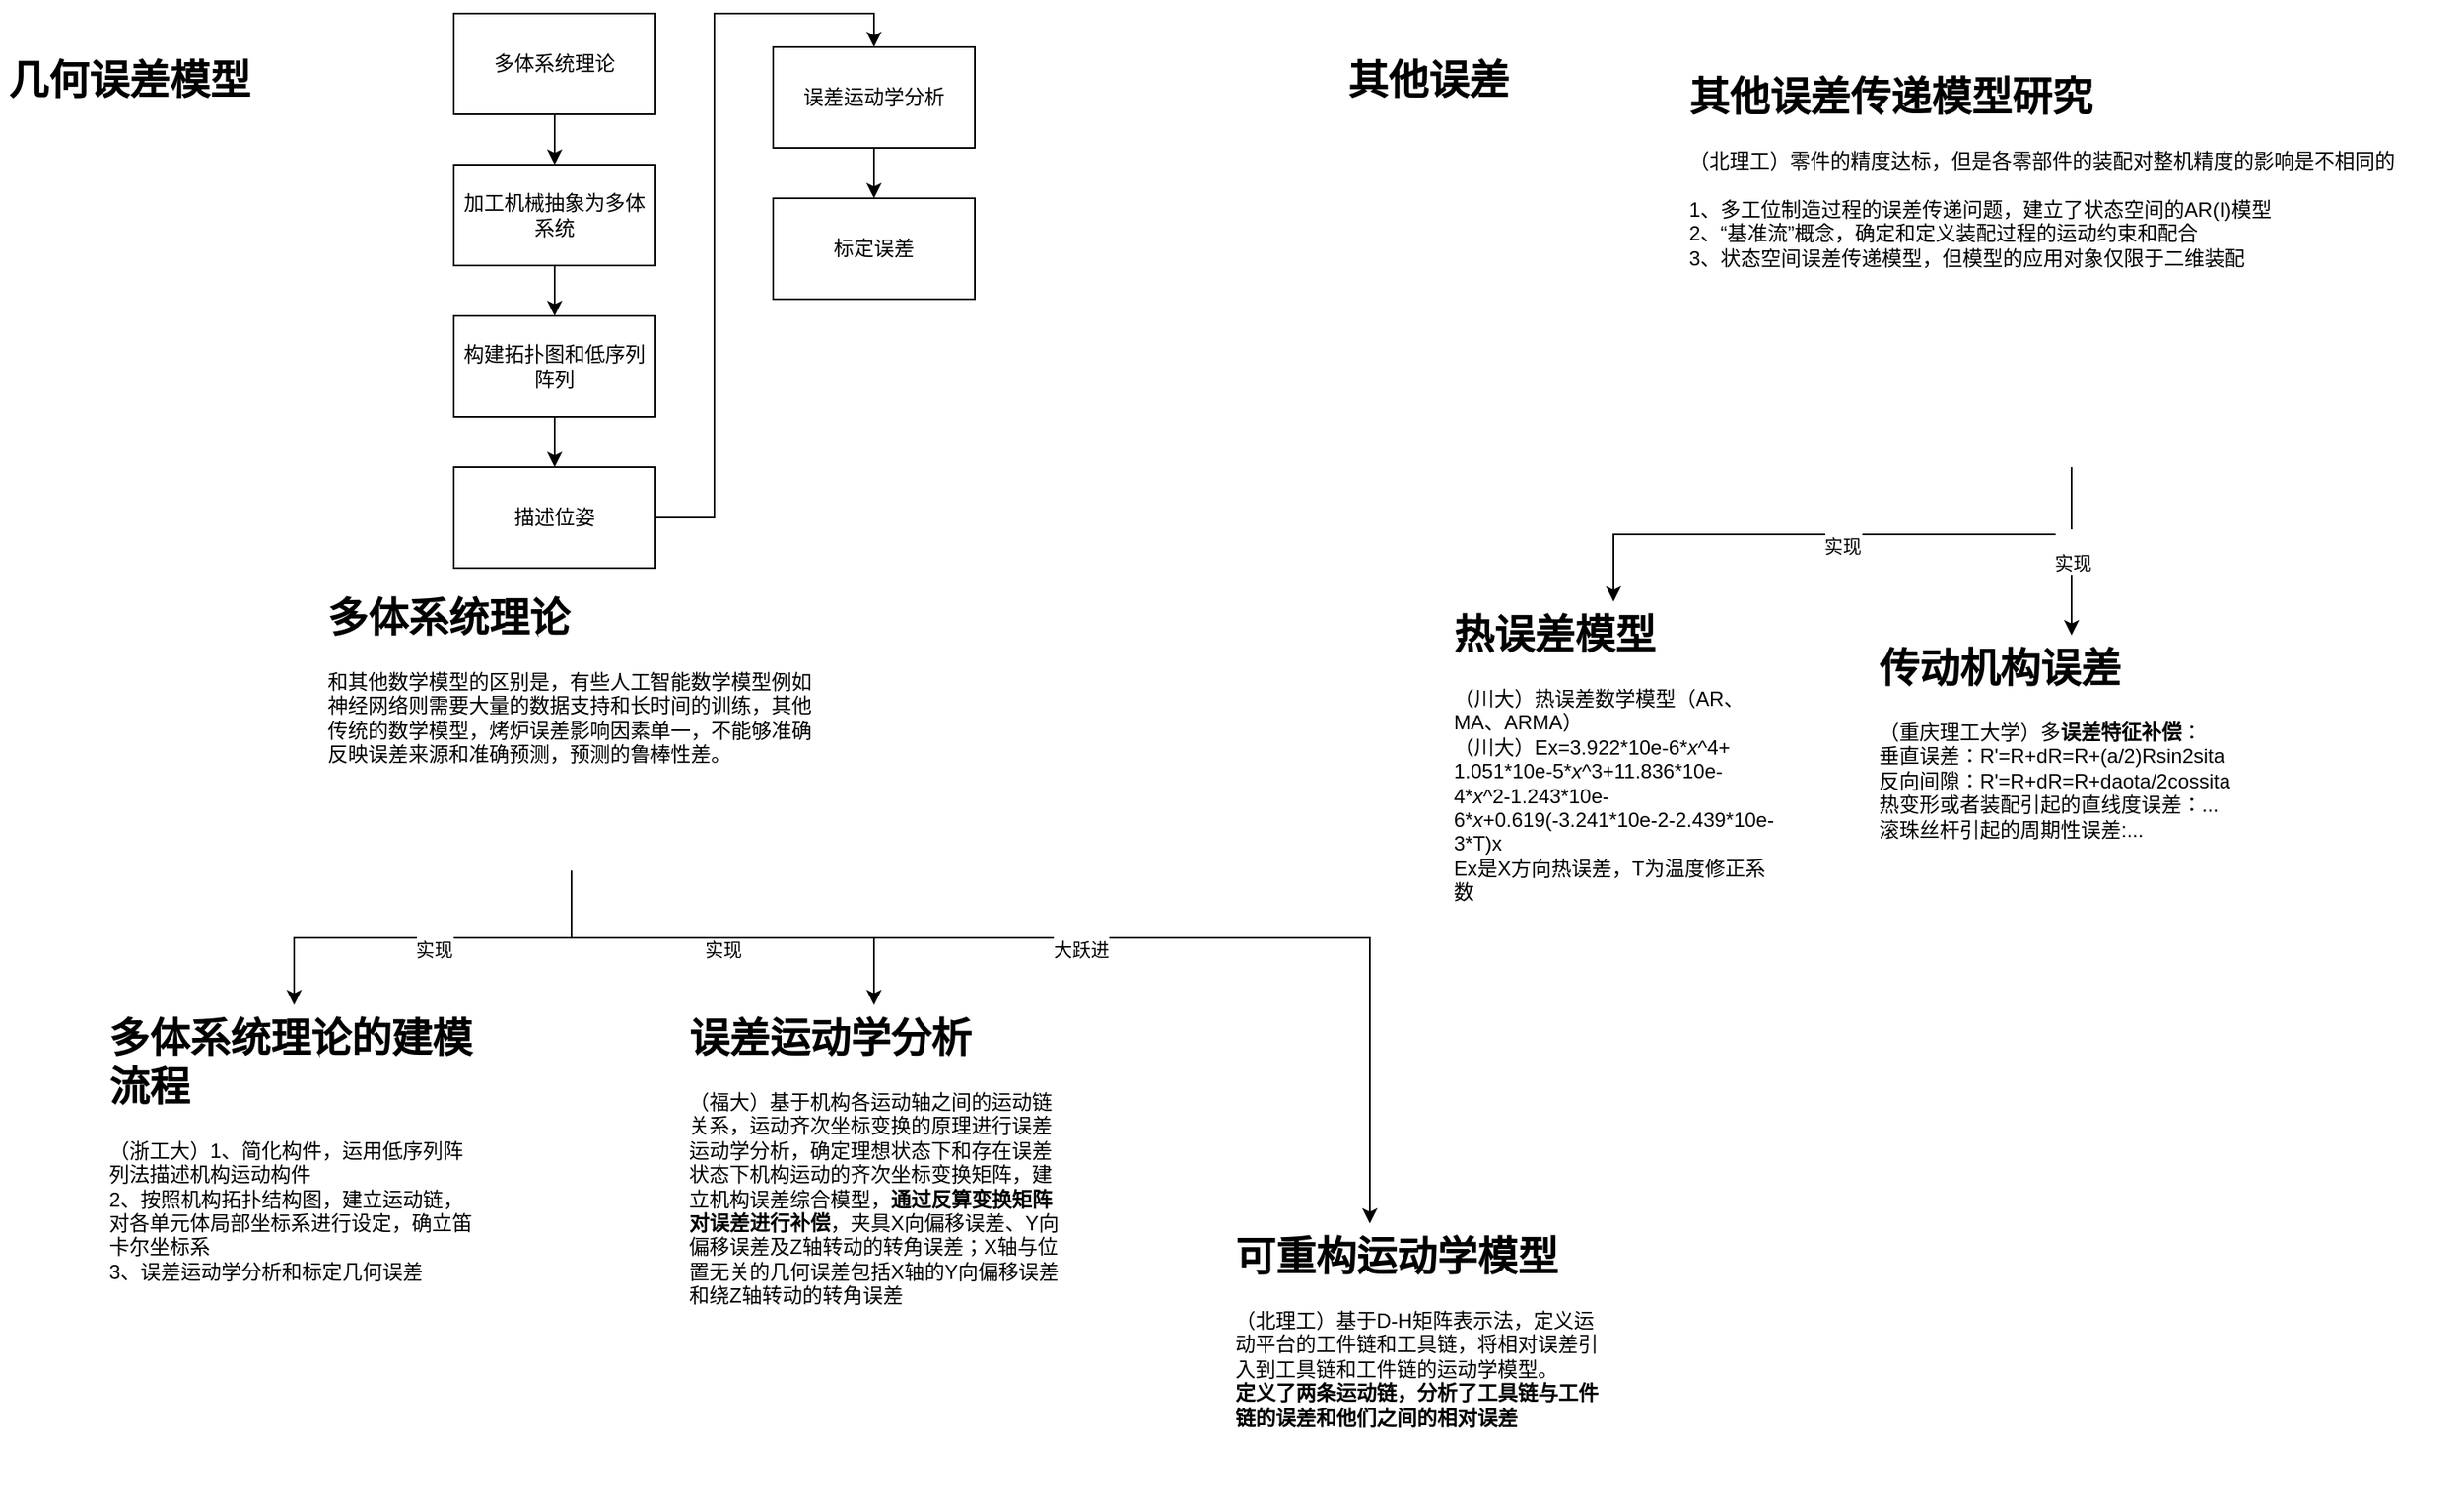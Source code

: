 <mxfile version="21.5.0" type="github">
  <diagram name="第 1 页" id="POoLvG0KGlz7YIlAlJ7y">
    <mxGraphModel dx="1430" dy="775" grid="1" gridSize="10" guides="1" tooltips="1" connect="1" arrows="1" fold="1" page="1" pageScale="1" pageWidth="827" pageHeight="1169" math="0" shadow="0">
      <root>
        <mxCell id="0" />
        <mxCell id="1" parent="0" />
        <mxCell id="0pfpKlWeKUPqLyrlaD7A-12" value="" style="edgeStyle=orthogonalEdgeStyle;rounded=0;orthogonalLoop=1;jettySize=auto;html=1;" edge="1" parent="1" source="0pfpKlWeKUPqLyrlaD7A-1" target="0pfpKlWeKUPqLyrlaD7A-11">
          <mxGeometry relative="1" as="geometry" />
        </mxCell>
        <mxCell id="0pfpKlWeKUPqLyrlaD7A-1" value="多体系统理论" style="rounded=0;whiteSpace=wrap;html=1;" vertex="1" parent="1">
          <mxGeometry x="300" y="10" width="120" height="60" as="geometry" />
        </mxCell>
        <mxCell id="0pfpKlWeKUPqLyrlaD7A-21" value="" style="edgeStyle=orthogonalEdgeStyle;rounded=0;orthogonalLoop=1;jettySize=auto;html=1;" edge="1" parent="1" source="0pfpKlWeKUPqLyrlaD7A-2" target="0pfpKlWeKUPqLyrlaD7A-20">
          <mxGeometry relative="1" as="geometry" />
        </mxCell>
        <mxCell id="0pfpKlWeKUPqLyrlaD7A-2" value="误差运动学分析" style="rounded=0;whiteSpace=wrap;html=1;" vertex="1" parent="1">
          <mxGeometry x="490" y="30" width="120" height="60" as="geometry" />
        </mxCell>
        <mxCell id="0pfpKlWeKUPqLyrlaD7A-25" value="&lt;br&gt;实现" style="edgeStyle=orthogonalEdgeStyle;rounded=0;orthogonalLoop=1;jettySize=auto;html=1;" edge="1" parent="1" source="0pfpKlWeKUPqLyrlaD7A-5" target="0pfpKlWeKUPqLyrlaD7A-24">
          <mxGeometry relative="1" as="geometry" />
        </mxCell>
        <mxCell id="0pfpKlWeKUPqLyrlaD7A-26" value="&lt;br&gt;实现" style="edgeStyle=orthogonalEdgeStyle;rounded=0;orthogonalLoop=1;jettySize=auto;html=1;" edge="1" parent="1" source="0pfpKlWeKUPqLyrlaD7A-5" target="0pfpKlWeKUPqLyrlaD7A-23">
          <mxGeometry relative="1" as="geometry" />
        </mxCell>
        <mxCell id="0pfpKlWeKUPqLyrlaD7A-28" value="&lt;br&gt;大跃进" style="edgeStyle=orthogonalEdgeStyle;rounded=0;orthogonalLoop=1;jettySize=auto;html=1;" edge="1" parent="1" source="0pfpKlWeKUPqLyrlaD7A-5" target="0pfpKlWeKUPqLyrlaD7A-27">
          <mxGeometry relative="1" as="geometry">
            <Array as="points">
              <mxPoint x="370" y="560" />
              <mxPoint x="845" y="560" />
            </Array>
          </mxGeometry>
        </mxCell>
        <mxCell id="0pfpKlWeKUPqLyrlaD7A-5" value="&lt;h1&gt;多体系统理论&lt;/h1&gt;&lt;div&gt;和其他数学模型的区别是，有些人工智能数学模型例如神经网络则需要大量的数据支持和长时间的训练，其他传统的数学模型，烤炉误差影响因素单一，不能够准确反映误差来源和准确预测，预测的鲁棒性差。&lt;/div&gt;&lt;div&gt;&lt;br&gt;&lt;/div&gt;&lt;div&gt;&lt;br&gt;&lt;/div&gt;" style="text;html=1;strokeColor=none;fillColor=none;spacing=5;spacingTop=-20;whiteSpace=wrap;overflow=hidden;rounded=0;" vertex="1" parent="1">
          <mxGeometry x="220" y="350" width="300" height="170" as="geometry" />
        </mxCell>
        <mxCell id="0pfpKlWeKUPqLyrlaD7A-9" value="&lt;br&gt;实现" style="edgeStyle=orthogonalEdgeStyle;rounded=0;orthogonalLoop=1;jettySize=auto;html=1;" edge="1" parent="1" source="0pfpKlWeKUPqLyrlaD7A-6" target="0pfpKlWeKUPqLyrlaD7A-8">
          <mxGeometry relative="1" as="geometry" />
        </mxCell>
        <mxCell id="0pfpKlWeKUPqLyrlaD7A-33" value="&lt;br&gt;实现" style="edgeStyle=orthogonalEdgeStyle;rounded=0;orthogonalLoop=1;jettySize=auto;html=1;" edge="1" parent="1" source="0pfpKlWeKUPqLyrlaD7A-6" target="0pfpKlWeKUPqLyrlaD7A-32">
          <mxGeometry relative="1" as="geometry" />
        </mxCell>
        <mxCell id="0pfpKlWeKUPqLyrlaD7A-6" value="&lt;h1&gt;其他误差传递模型研究&lt;/h1&gt;&lt;div&gt;（北理工）零件的精度达标，但是各零部件的装配对整机精度的影响是不相同的&lt;/div&gt;&lt;div&gt;&lt;br&gt;&lt;/div&gt;&lt;div&gt;1、多工位制造过程的误差传递问题，建立了状态空间的AR(I)模型&lt;/div&gt;&lt;div&gt;2、“基准流”概念，确定和定义装配过程的运动约束和配合&lt;/div&gt;&lt;div&gt;3、状态空间误差传递模型，但模型的应用对象仅限于二维装配&lt;/div&gt;&lt;div&gt;&lt;br&gt;&lt;/div&gt;&lt;div&gt;&lt;br&gt;&lt;/div&gt;" style="text;html=1;strokeColor=none;fillColor=none;spacing=5;spacingTop=-20;whiteSpace=wrap;overflow=hidden;rounded=0;" vertex="1" parent="1">
          <mxGeometry x="1030" y="40" width="465" height="240" as="geometry" />
        </mxCell>
        <mxCell id="0pfpKlWeKUPqLyrlaD7A-8" value="&lt;h1&gt;热误差模型&lt;/h1&gt;（川大）热误差数学模型（AR、MA、ARMA）&lt;div&gt;（川大）Ex=3.922*10e-6*&lt;i&gt;x&lt;/i&gt;^4+&lt;/div&gt;1.051*10e-5*&lt;i style=&quot;border-color: var(--border-color);&quot;&gt;x&lt;/i&gt;^3+11.836*10e-4*&lt;i style=&quot;border-color: var(--border-color);&quot;&gt;x&lt;/i&gt;^2-1.243*10e-6*&lt;i style=&quot;border-color: var(--border-color);&quot;&gt;x&lt;/i&gt;+0.619(-3.241*10e-2-2.439*10e-3*T)x&lt;br&gt;Ex是X方向热误差，T为温度修正系数" style="text;html=1;strokeColor=none;fillColor=none;spacing=5;spacingTop=-20;whiteSpace=wrap;overflow=hidden;rounded=0;" vertex="1" parent="1">
          <mxGeometry x="890" y="360" width="200" height="190" as="geometry" />
        </mxCell>
        <mxCell id="0pfpKlWeKUPqLyrlaD7A-15" value="" style="edgeStyle=orthogonalEdgeStyle;rounded=0;orthogonalLoop=1;jettySize=auto;html=1;" edge="1" parent="1" source="0pfpKlWeKUPqLyrlaD7A-11" target="0pfpKlWeKUPqLyrlaD7A-14">
          <mxGeometry relative="1" as="geometry" />
        </mxCell>
        <mxCell id="0pfpKlWeKUPqLyrlaD7A-11" value="加工机械抽象为多体系统" style="whiteSpace=wrap;html=1;rounded=0;" vertex="1" parent="1">
          <mxGeometry x="300" y="100" width="120" height="60" as="geometry" />
        </mxCell>
        <mxCell id="0pfpKlWeKUPqLyrlaD7A-19" value="" style="edgeStyle=orthogonalEdgeStyle;rounded=0;orthogonalLoop=1;jettySize=auto;html=1;" edge="1" parent="1" source="0pfpKlWeKUPqLyrlaD7A-14" target="0pfpKlWeKUPqLyrlaD7A-18">
          <mxGeometry relative="1" as="geometry" />
        </mxCell>
        <mxCell id="0pfpKlWeKUPqLyrlaD7A-14" value="构建拓扑图和低序列阵列" style="whiteSpace=wrap;html=1;rounded=0;" vertex="1" parent="1">
          <mxGeometry x="300" y="190" width="120" height="60" as="geometry" />
        </mxCell>
        <mxCell id="0pfpKlWeKUPqLyrlaD7A-22" style="edgeStyle=orthogonalEdgeStyle;rounded=0;orthogonalLoop=1;jettySize=auto;html=1;entryX=0.5;entryY=0;entryDx=0;entryDy=0;" edge="1" parent="1" source="0pfpKlWeKUPqLyrlaD7A-18" target="0pfpKlWeKUPqLyrlaD7A-2">
          <mxGeometry relative="1" as="geometry" />
        </mxCell>
        <mxCell id="0pfpKlWeKUPqLyrlaD7A-18" value="描述位姿" style="rounded=0;whiteSpace=wrap;html=1;" vertex="1" parent="1">
          <mxGeometry x="300" y="280" width="120" height="60" as="geometry" />
        </mxCell>
        <mxCell id="0pfpKlWeKUPqLyrlaD7A-20" value="标定误差" style="whiteSpace=wrap;html=1;rounded=0;" vertex="1" parent="1">
          <mxGeometry x="490" y="120" width="120" height="60" as="geometry" />
        </mxCell>
        <mxCell id="0pfpKlWeKUPqLyrlaD7A-23" value="&lt;h1&gt;误差运动学分析&lt;/h1&gt;&lt;div&gt;（福大）基于机构各运动轴之间的运动链&lt;/div&gt;&lt;div&gt;关系，运动齐次坐标变换的原理进行误差运动学分析，确定理想状态下和存在误差状态下机构运动的齐次坐标变换矩阵，建立机构误差综合模型，&lt;b&gt;通过反算变换矩阵对误差进行补偿&lt;/b&gt;，夹具X向偏移误差、Y向偏移误差及Z轴转动的转角误差；X轴与位置无关的几何误差包括X轴的Y向偏移误差和绕Z轴转动的转角误差&lt;/div&gt;" style="text;html=1;strokeColor=none;fillColor=none;spacing=5;spacingTop=-20;whiteSpace=wrap;overflow=hidden;rounded=0;" vertex="1" parent="1">
          <mxGeometry x="435" y="600" width="230" height="240" as="geometry" />
        </mxCell>
        <mxCell id="0pfpKlWeKUPqLyrlaD7A-24" value="&lt;h1&gt;多体系统理论的建模流程&lt;/h1&gt;&lt;div&gt;（浙工大）1、简化构件，运用低序列阵列法描述机构运动构件&lt;/div&gt;&lt;div style=&quot;border-color: var(--border-color);&quot;&gt;2、按照机构拓扑结构图，建立运动链，对各单元体局部坐标系进行设定，确立笛卡尔坐标系&lt;/div&gt;&lt;div style=&quot;border-color: var(--border-color);&quot;&gt;3、误差运动学分析和标定几何误差&lt;/div&gt;" style="text;html=1;strokeColor=none;fillColor=none;spacing=5;spacingTop=-20;whiteSpace=wrap;overflow=hidden;rounded=0;" vertex="1" parent="1">
          <mxGeometry x="90" y="600" width="230" height="240" as="geometry" />
        </mxCell>
        <mxCell id="0pfpKlWeKUPqLyrlaD7A-27" value="&lt;h1&gt;可重构运动学模型&lt;/h1&gt;&lt;div&gt;（北理工）基于D-H矩阵表示法，定义运动平台的工件链和工具链，将相对误差引入到工具链和工件链的运动学模型。&lt;br&gt;&lt;/div&gt;&lt;div&gt;&lt;b&gt;定义了两条运动链，分析了工具链与工件链的误差和他们之间的相对误差&lt;/b&gt;&lt;/div&gt;" style="text;html=1;strokeColor=none;fillColor=none;spacing=5;spacingTop=-20;whiteSpace=wrap;overflow=hidden;rounded=0;" vertex="1" parent="1">
          <mxGeometry x="760" y="730" width="230" height="170" as="geometry" />
        </mxCell>
        <mxCell id="0pfpKlWeKUPqLyrlaD7A-30" value="&lt;h1&gt;几何误差模型&lt;/h1&gt;&lt;p&gt;&lt;br&gt;&lt;/p&gt;" style="text;html=1;strokeColor=none;fillColor=none;spacing=5;spacingTop=-20;whiteSpace=wrap;overflow=hidden;rounded=0;" vertex="1" parent="1">
          <mxGeometry x="30" y="30" width="190" height="120" as="geometry" />
        </mxCell>
        <mxCell id="0pfpKlWeKUPqLyrlaD7A-31" value="&lt;h1&gt;其他误差&lt;/h1&gt;" style="text;html=1;strokeColor=none;fillColor=none;spacing=5;spacingTop=-20;whiteSpace=wrap;overflow=hidden;rounded=0;" vertex="1" parent="1">
          <mxGeometry x="827" y="30" width="190" height="120" as="geometry" />
        </mxCell>
        <mxCell id="0pfpKlWeKUPqLyrlaD7A-32" value="&lt;h1&gt;传动机构误差&lt;/h1&gt;（重庆理工大学）多&lt;b&gt;误差特征补偿&lt;/b&gt;：&lt;br&gt;垂直误差：R&#39;=R+dR=R+(a/2)Rsin2sita&lt;br&gt;反向间隙：R&#39;=R+dR=R+daota/2cossita&lt;br&gt;热变形或者装配引起的直线度误差：...&lt;br&gt;滚珠丝杆引起的周期性误差:..." style="text;html=1;strokeColor=none;fillColor=none;spacing=5;spacingTop=-20;whiteSpace=wrap;overflow=hidden;rounded=0;" vertex="1" parent="1">
          <mxGeometry x="1142.5" y="380" width="240" height="190" as="geometry" />
        </mxCell>
      </root>
    </mxGraphModel>
  </diagram>
</mxfile>
